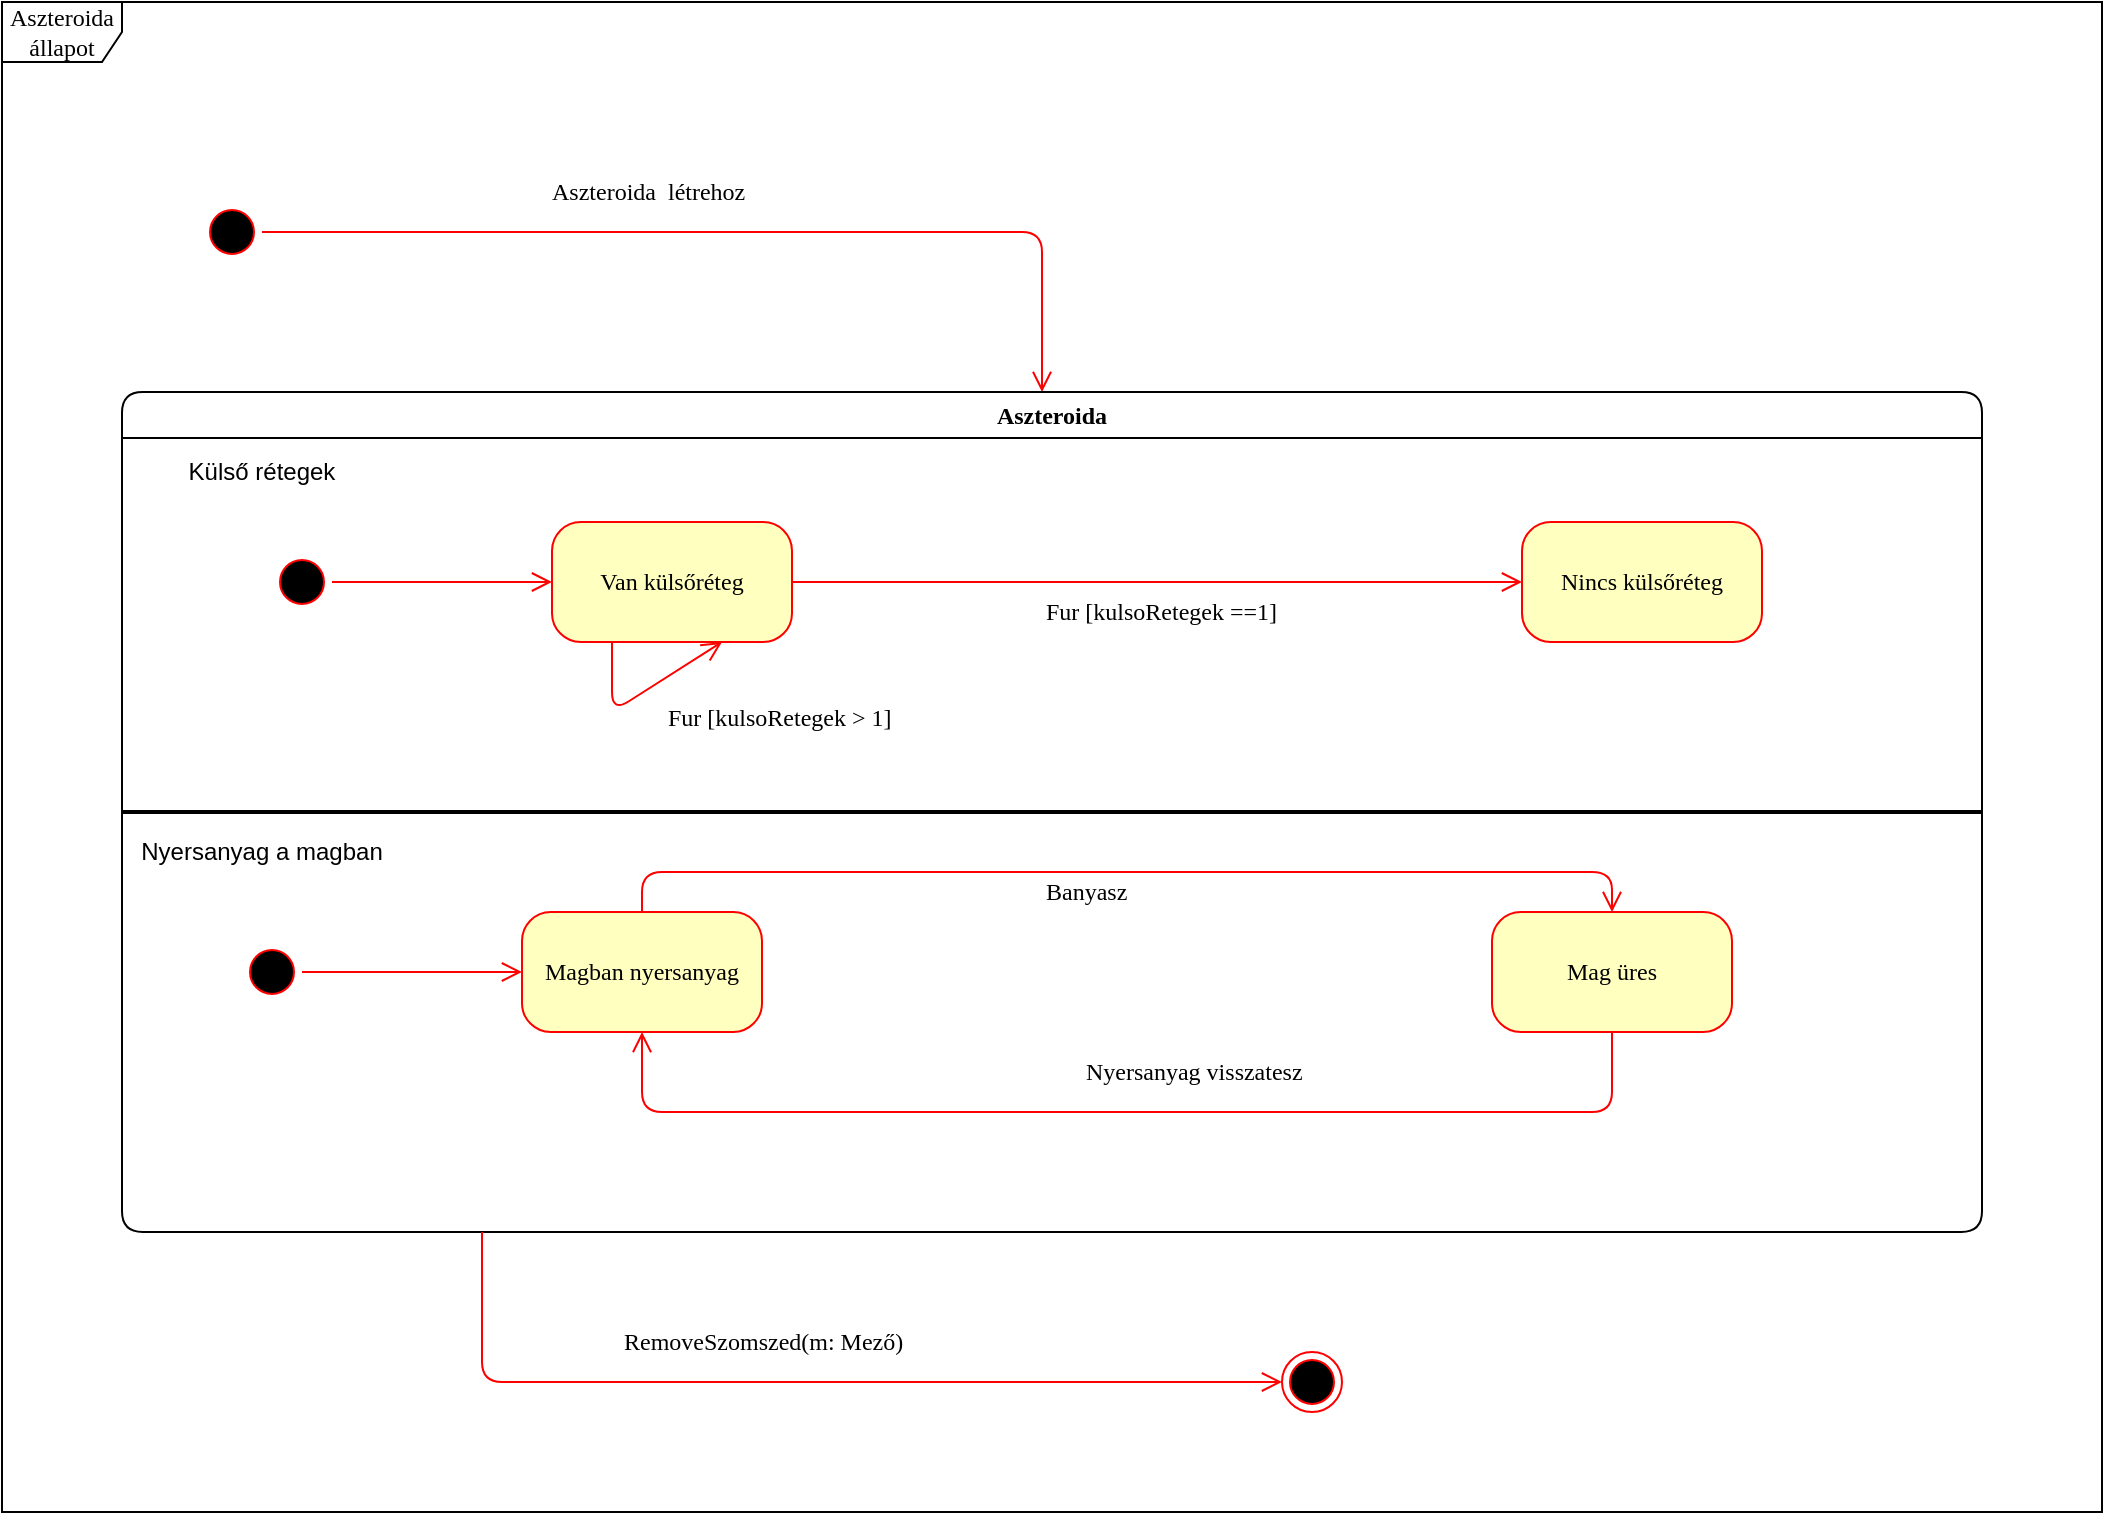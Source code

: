 <mxfile version="14.4.3" type="github">
  <diagram name="Page-1" id="58cdce13-f638-feb5-8d6f-7d28b1aa9fa0">
    <mxGraphModel dx="1117" dy="724" grid="1" gridSize="10" guides="1" tooltips="1" connect="1" arrows="1" fold="1" page="1" pageScale="1" pageWidth="1100" pageHeight="850" background="#ffffff" math="0" shadow="0">
      <root>
        <mxCell id="0" />
        <mxCell id="1" parent="0" />
        <mxCell id="xU6cLdoSn_yKBml9IV3j-1" value="Aszteroida állapot" style="shape=umlFrame;whiteSpace=wrap;html=1;rounded=1;shadow=0;comic=0;labelBackgroundColor=none;strokeWidth=1;fontFamily=Verdana;fontSize=12;align=center;" vertex="1" parent="1">
          <mxGeometry x="30" y="35" width="1050" height="755" as="geometry" />
        </mxCell>
        <mxCell id="xU6cLdoSn_yKBml9IV3j-2" value="" style="ellipse;html=1;shape=startState;fillColor=#000000;strokeColor=#ff0000;rounded=1;shadow=0;comic=0;labelBackgroundColor=none;fontFamily=Verdana;fontSize=12;fontColor=#000000;align=center;direction=south;" vertex="1" parent="1">
          <mxGeometry x="130" y="135" width="30" height="30" as="geometry" />
        </mxCell>
        <mxCell id="xU6cLdoSn_yKBml9IV3j-8" value="Aszteroida&amp;nbsp; létrehoz" style="edgeStyle=orthogonalEdgeStyle;html=1;labelBackgroundColor=none;endArrow=open;endSize=8;strokeColor=#ff0000;fontFamily=Verdana;fontSize=12;align=left;" edge="1" parent="1" source="xU6cLdoSn_yKBml9IV3j-2">
          <mxGeometry x="-0.394" y="20" relative="1" as="geometry">
            <Array as="points">
              <mxPoint x="550" y="150" />
              <mxPoint x="550" y="230" />
            </Array>
            <mxPoint as="offset" />
            <mxPoint x="550" y="230" as="targetPoint" />
          </mxGeometry>
        </mxCell>
        <mxCell id="xU6cLdoSn_yKBml9IV3j-12" value="Fur [kulsoRetegek ==1]" style="edgeStyle=elbowEdgeStyle;html=1;labelBackgroundColor=none;endArrow=open;endSize=8;strokeColor=#ff0000;fontFamily=Verdana;fontSize=12;align=left;exitX=1;exitY=0.5;exitDx=0;exitDy=0;" edge="1" parent="1" source="xU6cLdoSn_yKBml9IV3j-5" target="xU6cLdoSn_yKBml9IV3j-13">
          <mxGeometry x="-0.315" y="-15" relative="1" as="geometry">
            <mxPoint x="490" y="325" as="targetPoint" />
            <Array as="points" />
            <mxPoint as="offset" />
          </mxGeometry>
        </mxCell>
        <mxCell id="xU6cLdoSn_yKBml9IV3j-13" value="Nincs külsőréteg" style="rounded=1;whiteSpace=wrap;html=1;arcSize=24;fillColor=#ffffc0;strokeColor=#ff0000;shadow=0;comic=0;labelBackgroundColor=none;fontFamily=Verdana;fontSize=12;fontColor=#000000;align=center;" vertex="1" parent="1">
          <mxGeometry x="790" y="295" width="120" height="60" as="geometry" />
        </mxCell>
        <mxCell id="xU6cLdoSn_yKBml9IV3j-17" value="" style="endArrow=none;html=1;strokeWidth=2;exitX=0;exitY=0.5;exitDx=0;exitDy=0;entryX=1;entryY=0.5;entryDx=0;entryDy=0;" edge="1" parent="1" source="xU6cLdoSn_yKBml9IV3j-4" target="xU6cLdoSn_yKBml9IV3j-4">
          <mxGeometry width="50" height="50" relative="1" as="geometry">
            <mxPoint x="390" y="500" as="sourcePoint" />
            <mxPoint x="440" y="450" as="targetPoint" />
          </mxGeometry>
        </mxCell>
        <mxCell id="xU6cLdoSn_yKBml9IV3j-4" value="Aszteroida" style="swimlane;whiteSpace=wrap;html=1;rounded=1;shadow=0;comic=0;labelBackgroundColor=none;strokeWidth=1;fontFamily=Verdana;fontSize=12;align=center;" vertex="1" parent="1">
          <mxGeometry x="90" y="230" width="930" height="420" as="geometry" />
        </mxCell>
        <mxCell id="xU6cLdoSn_yKBml9IV3j-6" style="edgeStyle=elbowEdgeStyle;html=1;labelBackgroundColor=none;endArrow=open;endSize=8;strokeColor=#ff0000;fontFamily=Verdana;fontSize=12;align=left;" edge="1" parent="xU6cLdoSn_yKBml9IV3j-4" source="xU6cLdoSn_yKBml9IV3j-7" target="xU6cLdoSn_yKBml9IV3j-5">
          <mxGeometry relative="1" as="geometry" />
        </mxCell>
        <mxCell id="xU6cLdoSn_yKBml9IV3j-7" value="" style="ellipse;html=1;shape=startState;fillColor=#000000;strokeColor=#ff0000;rounded=1;shadow=0;comic=0;labelBackgroundColor=none;fontFamily=Verdana;fontSize=12;fontColor=#000000;align=center;direction=south;" vertex="1" parent="xU6cLdoSn_yKBml9IV3j-4">
          <mxGeometry x="75" y="80" width="30" height="30" as="geometry" />
        </mxCell>
        <mxCell id="xU6cLdoSn_yKBml9IV3j-5" value="Van külsőréteg" style="rounded=1;whiteSpace=wrap;html=1;arcSize=24;fillColor=#ffffc0;strokeColor=#ff0000;shadow=0;comic=0;labelBackgroundColor=none;fontFamily=Verdana;fontSize=12;fontColor=#000000;align=center;" vertex="1" parent="xU6cLdoSn_yKBml9IV3j-4">
          <mxGeometry x="215" y="65" width="120" height="60" as="geometry" />
        </mxCell>
        <mxCell id="xU6cLdoSn_yKBml9IV3j-27" value="Fur [kulsoRetegek &amp;gt; 1]" style="edgeStyle=elbowEdgeStyle;html=1;labelBackgroundColor=none;endArrow=open;endSize=8;strokeColor=#ff0000;fontFamily=Verdana;fontSize=12;align=left;exitX=0.25;exitY=1;exitDx=0;exitDy=0;" edge="1" parent="xU6cLdoSn_yKBml9IV3j-4" source="xU6cLdoSn_yKBml9IV3j-5">
          <mxGeometry x="0.126" y="-17" relative="1" as="geometry">
            <mxPoint x="300" y="125" as="targetPoint" />
            <Array as="points">
              <mxPoint x="245" y="160" />
              <mxPoint x="275" y="160" />
            </Array>
            <mxPoint x="-1" as="offset" />
            <mxPoint x="345" y="105" as="sourcePoint" />
          </mxGeometry>
        </mxCell>
        <mxCell id="xU6cLdoSn_yKBml9IV3j-19" value="Banyasz" style="edgeStyle=elbowEdgeStyle;html=1;labelBackgroundColor=none;endArrow=open;endSize=8;strokeColor=#ff0000;fontFamily=Verdana;fontSize=12;align=left;exitX=0.5;exitY=0;exitDx=0;exitDy=0;" edge="1" parent="1" source="xU6cLdoSn_yKBml9IV3j-23" target="xU6cLdoSn_yKBml9IV3j-20">
          <mxGeometry x="-0.162" y="-10" relative="1" as="geometry">
            <mxPoint x="475" y="520" as="targetPoint" />
            <Array as="points">
              <mxPoint x="550" y="470" />
            </Array>
            <mxPoint as="offset" />
          </mxGeometry>
        </mxCell>
        <mxCell id="xU6cLdoSn_yKBml9IV3j-20" value="Mag üres" style="rounded=1;whiteSpace=wrap;html=1;arcSize=24;fillColor=#ffffc0;strokeColor=#ff0000;shadow=0;comic=0;labelBackgroundColor=none;fontFamily=Verdana;fontSize=12;fontColor=#000000;align=center;" vertex="1" parent="1">
          <mxGeometry x="775" y="490" width="120" height="60" as="geometry" />
        </mxCell>
        <mxCell id="xU6cLdoSn_yKBml9IV3j-21" style="edgeStyle=elbowEdgeStyle;html=1;labelBackgroundColor=none;endArrow=open;endSize=8;strokeColor=#ff0000;fontFamily=Verdana;fontSize=12;align=left;" edge="1" parent="1" source="xU6cLdoSn_yKBml9IV3j-22" target="xU6cLdoSn_yKBml9IV3j-23">
          <mxGeometry relative="1" as="geometry" />
        </mxCell>
        <mxCell id="xU6cLdoSn_yKBml9IV3j-22" value="" style="ellipse;html=1;shape=startState;fillColor=#000000;strokeColor=#ff0000;rounded=1;shadow=0;comic=0;labelBackgroundColor=none;fontFamily=Verdana;fontSize=12;fontColor=#000000;align=center;direction=south;" vertex="1" parent="1">
          <mxGeometry x="150" y="505" width="30" height="30" as="geometry" />
        </mxCell>
        <mxCell id="xU6cLdoSn_yKBml9IV3j-23" value="Magban nyersanyag" style="rounded=1;whiteSpace=wrap;html=1;arcSize=24;fillColor=#ffffc0;strokeColor=#ff0000;shadow=0;comic=0;labelBackgroundColor=none;fontFamily=Verdana;fontSize=12;fontColor=#000000;align=center;" vertex="1" parent="1">
          <mxGeometry x="290" y="490" width="120" height="60" as="geometry" />
        </mxCell>
        <mxCell id="xU6cLdoSn_yKBml9IV3j-24" value="Nyersanyag visszatesz" style="edgeStyle=elbowEdgeStyle;html=1;labelBackgroundColor=none;endArrow=open;endSize=8;strokeColor=#ff0000;fontFamily=Verdana;fontSize=12;align=left;exitX=0.5;exitY=1;exitDx=0;exitDy=0;entryX=0.5;entryY=1;entryDx=0;entryDy=0;" edge="1" parent="1" source="xU6cLdoSn_yKBml9IV3j-20" target="xU6cLdoSn_yKBml9IV3j-23">
          <mxGeometry x="0.08" y="-20" relative="1" as="geometry">
            <mxPoint x="835" y="580" as="targetPoint" />
            <Array as="points">
              <mxPoint x="590" y="590" />
            </Array>
            <mxPoint as="offset" />
            <mxPoint x="350" y="580" as="sourcePoint" />
          </mxGeometry>
        </mxCell>
        <mxCell id="xU6cLdoSn_yKBml9IV3j-25" value="RemoveSzomszed(m: Mező)" style="edgeStyle=orthogonalEdgeStyle;html=1;labelBackgroundColor=none;endArrow=open;endSize=8;strokeColor=#ff0000;fontFamily=Verdana;fontSize=12;align=left;entryX=0;entryY=0.5;entryDx=0;entryDy=0;" edge="1" parent="1" target="xU6cLdoSn_yKBml9IV3j-26">
          <mxGeometry x="-0.394" y="20" relative="1" as="geometry">
            <Array as="points">
              <mxPoint x="270" y="725" />
            </Array>
            <mxPoint as="offset" />
            <mxPoint x="270" y="650" as="sourcePoint" />
            <mxPoint x="640" y="780" as="targetPoint" />
          </mxGeometry>
        </mxCell>
        <mxCell id="xU6cLdoSn_yKBml9IV3j-26" value="" style="ellipse;html=1;shape=endState;fillColor=#000000;strokeColor=#ff0000;rounded=1;shadow=0;comic=0;labelBackgroundColor=none;fontFamily=Verdana;fontSize=12;fontColor=#000000;align=center;" vertex="1" parent="1">
          <mxGeometry x="670" y="710" width="30" height="30" as="geometry" />
        </mxCell>
        <mxCell id="xU6cLdoSn_yKBml9IV3j-28" value="Külső rétegek" style="text;html=1;strokeColor=none;fillColor=none;align=center;verticalAlign=middle;whiteSpace=wrap;rounded=0;" vertex="1" parent="1">
          <mxGeometry x="90" y="260" width="140" height="20" as="geometry" />
        </mxCell>
        <mxCell id="xU6cLdoSn_yKBml9IV3j-29" value="Nyersanyag a magban" style="text;html=1;strokeColor=none;fillColor=none;align=center;verticalAlign=middle;whiteSpace=wrap;rounded=0;" vertex="1" parent="1">
          <mxGeometry x="90" y="450" width="140" height="20" as="geometry" />
        </mxCell>
      </root>
    </mxGraphModel>
  </diagram>
</mxfile>
